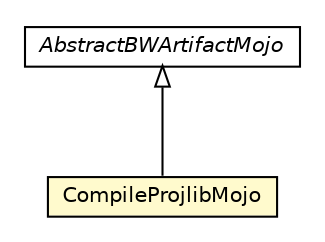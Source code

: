 #!/usr/local/bin/dot
#
# Class diagram 
# Generated by UMLGraph version R5_6-24-gf6e263 (http://www.umlgraph.org/)
#

digraph G {
	edge [fontname="Helvetica",fontsize=10,labelfontname="Helvetica",labelfontsize=10];
	node [fontname="Helvetica",fontsize=10,shape=plaintext];
	nodesep=0.25;
	ranksep=0.5;
	// fr.fastconnect.factory.tibco.bw.maven.AbstractBWArtifactMojo
	c1960 [label=<<table title="fr.fastconnect.factory.tibco.bw.maven.AbstractBWArtifactMojo" border="0" cellborder="1" cellspacing="0" cellpadding="2" port="p" href="../AbstractBWArtifactMojo.html">
		<tr><td><table border="0" cellspacing="0" cellpadding="1">
<tr><td align="center" balign="center"><font face="Helvetica-Oblique"> AbstractBWArtifactMojo </font></td></tr>
		</table></td></tr>
		</table>>, URL="../AbstractBWArtifactMojo.html", fontname="Helvetica", fontcolor="black", fontsize=10.0];
	// fr.fastconnect.factory.tibco.bw.maven.compile.CompileProjlibMojo
	c1993 [label=<<table title="fr.fastconnect.factory.tibco.bw.maven.compile.CompileProjlibMojo" border="0" cellborder="1" cellspacing="0" cellpadding="2" port="p" bgcolor="lemonChiffon" href="./CompileProjlibMojo.html">
		<tr><td><table border="0" cellspacing="0" cellpadding="1">
<tr><td align="center" balign="center"> CompileProjlibMojo </td></tr>
		</table></td></tr>
		</table>>, URL="./CompileProjlibMojo.html", fontname="Helvetica", fontcolor="black", fontsize=10.0];
	//fr.fastconnect.factory.tibco.bw.maven.compile.CompileProjlibMojo extends fr.fastconnect.factory.tibco.bw.maven.AbstractBWArtifactMojo
	c1960:p -> c1993:p [dir=back,arrowtail=empty];
}

